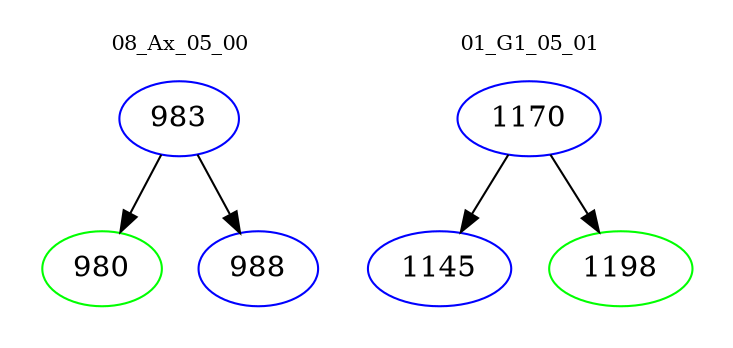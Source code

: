 digraph{
subgraph cluster_0 {
color = white
label = "08_Ax_05_00";
fontsize=10;
T0_983 [label="983", color="blue"]
T0_983 -> T0_980 [color="black"]
T0_980 [label="980", color="green"]
T0_983 -> T0_988 [color="black"]
T0_988 [label="988", color="blue"]
}
subgraph cluster_1 {
color = white
label = "01_G1_05_01";
fontsize=10;
T1_1170 [label="1170", color="blue"]
T1_1170 -> T1_1145 [color="black"]
T1_1145 [label="1145", color="blue"]
T1_1170 -> T1_1198 [color="black"]
T1_1198 [label="1198", color="green"]
}
}
